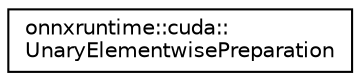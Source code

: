 digraph "Graphical Class Hierarchy"
{
  edge [fontname="Helvetica",fontsize="10",labelfontname="Helvetica",labelfontsize="10"];
  node [fontname="Helvetica",fontsize="10",shape=record];
  rankdir="LR";
  Node0 [label="onnxruntime::cuda::\lUnaryElementwisePreparation",height=0.2,width=0.4,color="black", fillcolor="white", style="filled",URL="$structonnxruntime_1_1cuda_1_1UnaryElementwisePreparation.html"];
}
